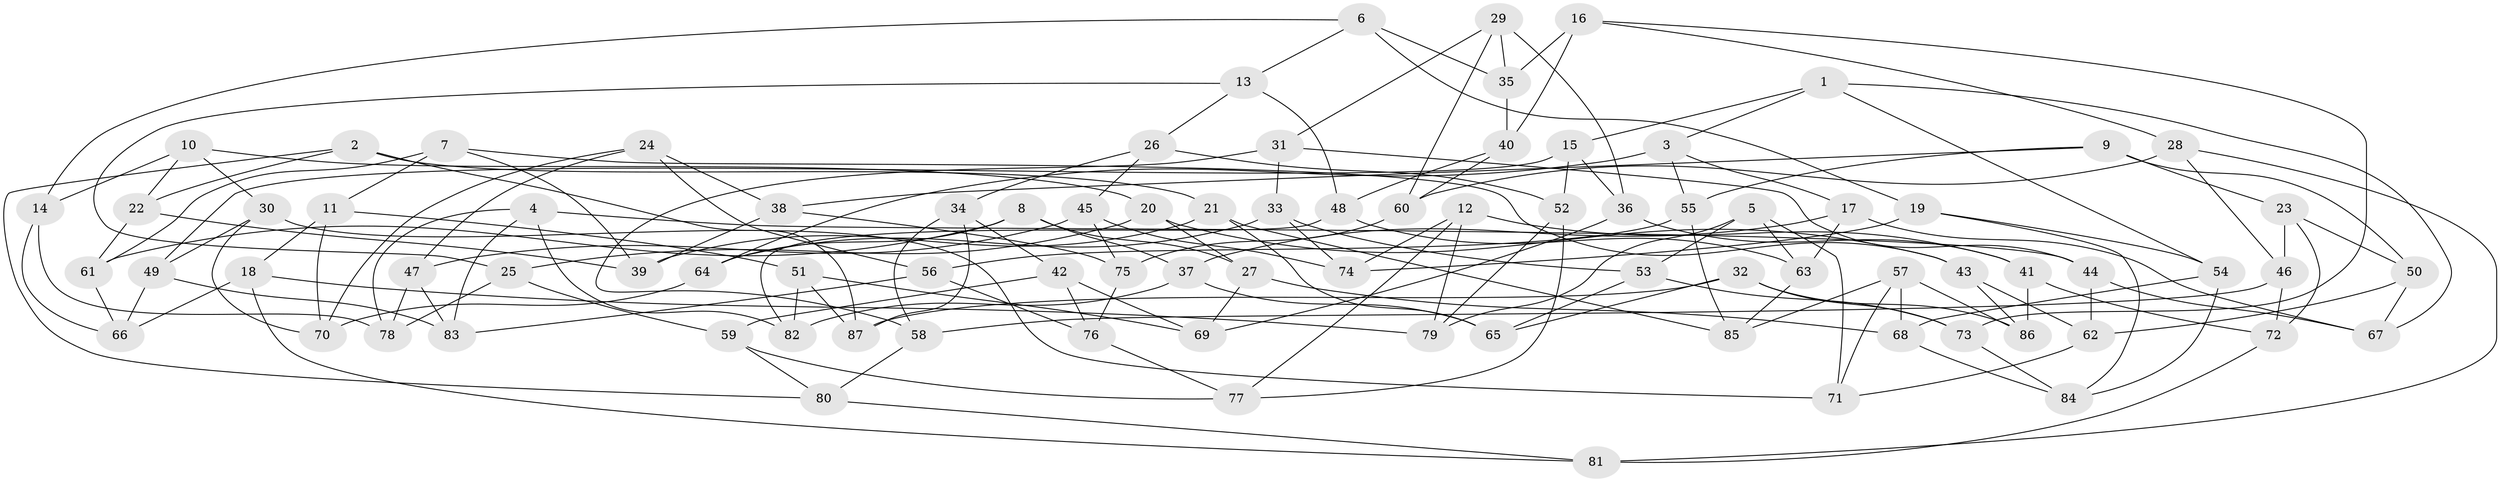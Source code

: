 // Generated by graph-tools (version 1.1) at 2025/11/02/27/25 16:11:47]
// undirected, 87 vertices, 174 edges
graph export_dot {
graph [start="1"]
  node [color=gray90,style=filled];
  1;
  2;
  3;
  4;
  5;
  6;
  7;
  8;
  9;
  10;
  11;
  12;
  13;
  14;
  15;
  16;
  17;
  18;
  19;
  20;
  21;
  22;
  23;
  24;
  25;
  26;
  27;
  28;
  29;
  30;
  31;
  32;
  33;
  34;
  35;
  36;
  37;
  38;
  39;
  40;
  41;
  42;
  43;
  44;
  45;
  46;
  47;
  48;
  49;
  50;
  51;
  52;
  53;
  54;
  55;
  56;
  57;
  58;
  59;
  60;
  61;
  62;
  63;
  64;
  65;
  66;
  67;
  68;
  69;
  70;
  71;
  72;
  73;
  74;
  75;
  76;
  77;
  78;
  79;
  80;
  81;
  82;
  83;
  84;
  85;
  86;
  87;
  1 -- 3;
  1 -- 54;
  1 -- 67;
  1 -- 15;
  2 -- 80;
  2 -- 22;
  2 -- 21;
  2 -- 87;
  3 -- 64;
  3 -- 17;
  3 -- 55;
  4 -- 83;
  4 -- 44;
  4 -- 82;
  4 -- 78;
  5 -- 71;
  5 -- 53;
  5 -- 79;
  5 -- 63;
  6 -- 19;
  6 -- 35;
  6 -- 13;
  6 -- 14;
  7 -- 43;
  7 -- 39;
  7 -- 61;
  7 -- 11;
  8 -- 37;
  8 -- 61;
  8 -- 27;
  8 -- 64;
  9 -- 50;
  9 -- 23;
  9 -- 55;
  9 -- 38;
  10 -- 22;
  10 -- 30;
  10 -- 20;
  10 -- 14;
  11 -- 70;
  11 -- 51;
  11 -- 18;
  12 -- 41;
  12 -- 79;
  12 -- 77;
  12 -- 74;
  13 -- 26;
  13 -- 48;
  13 -- 25;
  14 -- 78;
  14 -- 66;
  15 -- 49;
  15 -- 52;
  15 -- 36;
  16 -- 28;
  16 -- 35;
  16 -- 40;
  16 -- 73;
  17 -- 67;
  17 -- 37;
  17 -- 63;
  18 -- 66;
  18 -- 81;
  18 -- 79;
  19 -- 74;
  19 -- 54;
  19 -- 84;
  20 -- 25;
  20 -- 27;
  20 -- 43;
  21 -- 65;
  21 -- 39;
  21 -- 85;
  22 -- 39;
  22 -- 61;
  23 -- 50;
  23 -- 72;
  23 -- 46;
  24 -- 47;
  24 -- 70;
  24 -- 56;
  24 -- 38;
  25 -- 78;
  25 -- 59;
  26 -- 34;
  26 -- 52;
  26 -- 45;
  27 -- 69;
  27 -- 68;
  28 -- 81;
  28 -- 46;
  28 -- 60;
  29 -- 31;
  29 -- 60;
  29 -- 36;
  29 -- 35;
  30 -- 71;
  30 -- 49;
  30 -- 70;
  31 -- 33;
  31 -- 44;
  31 -- 58;
  32 -- 86;
  32 -- 87;
  32 -- 73;
  32 -- 65;
  33 -- 53;
  33 -- 74;
  33 -- 64;
  34 -- 58;
  34 -- 87;
  34 -- 42;
  35 -- 40;
  36 -- 41;
  36 -- 69;
  37 -- 65;
  37 -- 82;
  38 -- 75;
  38 -- 39;
  40 -- 60;
  40 -- 48;
  41 -- 72;
  41 -- 86;
  42 -- 76;
  42 -- 69;
  42 -- 59;
  43 -- 86;
  43 -- 62;
  44 -- 67;
  44 -- 62;
  45 -- 74;
  45 -- 75;
  45 -- 47;
  46 -- 72;
  46 -- 58;
  47 -- 83;
  47 -- 78;
  48 -- 82;
  48 -- 63;
  49 -- 66;
  49 -- 83;
  50 -- 67;
  50 -- 62;
  51 -- 87;
  51 -- 69;
  51 -- 82;
  52 -- 77;
  52 -- 79;
  53 -- 65;
  53 -- 73;
  54 -- 84;
  54 -- 68;
  55 -- 85;
  55 -- 56;
  56 -- 76;
  56 -- 83;
  57 -- 86;
  57 -- 85;
  57 -- 71;
  57 -- 68;
  58 -- 80;
  59 -- 77;
  59 -- 80;
  60 -- 75;
  61 -- 66;
  62 -- 71;
  63 -- 85;
  64 -- 70;
  68 -- 84;
  72 -- 81;
  73 -- 84;
  75 -- 76;
  76 -- 77;
  80 -- 81;
}
